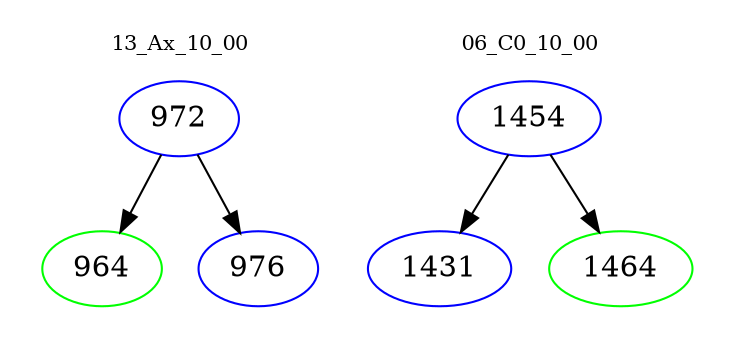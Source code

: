 digraph{
subgraph cluster_0 {
color = white
label = "13_Ax_10_00";
fontsize=10;
T0_972 [label="972", color="blue"]
T0_972 -> T0_964 [color="black"]
T0_964 [label="964", color="green"]
T0_972 -> T0_976 [color="black"]
T0_976 [label="976", color="blue"]
}
subgraph cluster_1 {
color = white
label = "06_C0_10_00";
fontsize=10;
T1_1454 [label="1454", color="blue"]
T1_1454 -> T1_1431 [color="black"]
T1_1431 [label="1431", color="blue"]
T1_1454 -> T1_1464 [color="black"]
T1_1464 [label="1464", color="green"]
}
}
